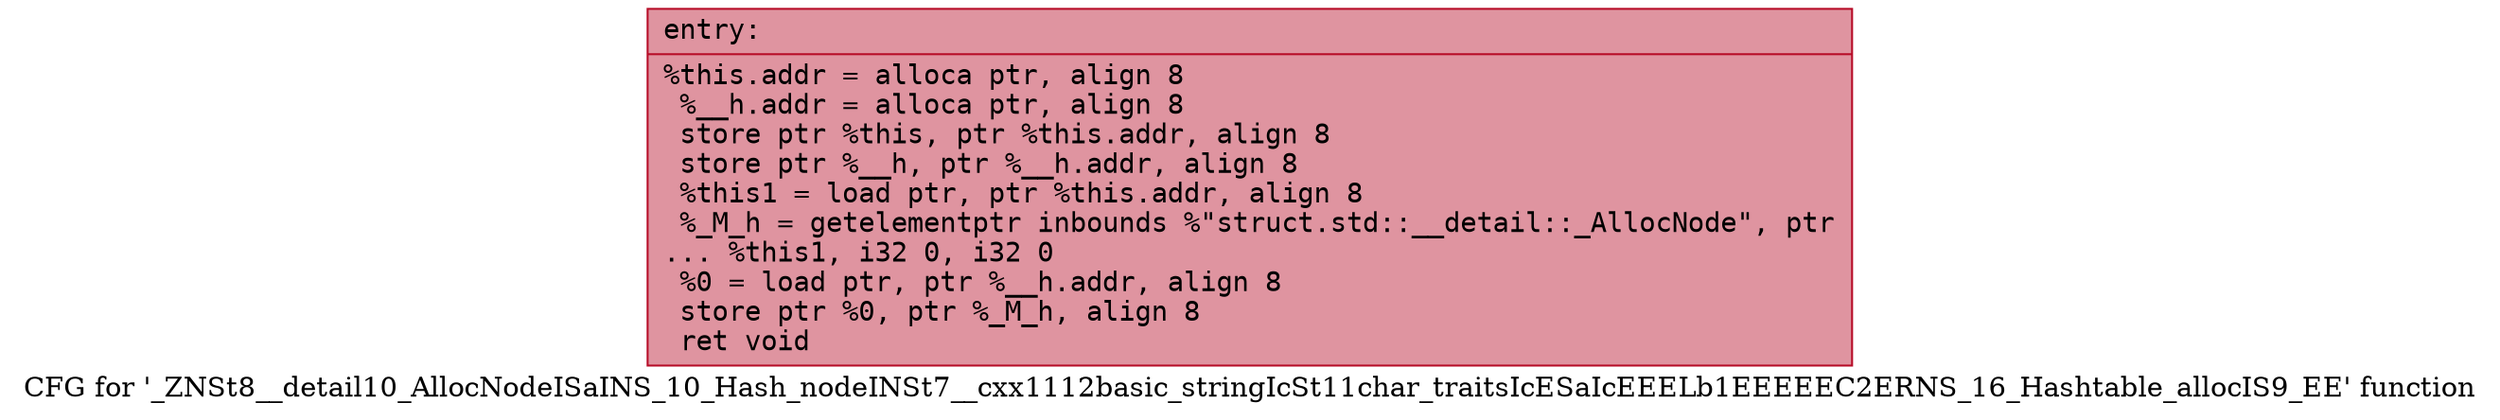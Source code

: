 digraph "CFG for '_ZNSt8__detail10_AllocNodeISaINS_10_Hash_nodeINSt7__cxx1112basic_stringIcSt11char_traitsIcESaIcEEELb1EEEEEC2ERNS_16_Hashtable_allocIS9_EE' function" {
	label="CFG for '_ZNSt8__detail10_AllocNodeISaINS_10_Hash_nodeINSt7__cxx1112basic_stringIcSt11char_traitsIcESaIcEEELb1EEEEEC2ERNS_16_Hashtable_allocIS9_EE' function";

	Node0x55c7e09c7740 [shape=record,color="#b70d28ff", style=filled, fillcolor="#b70d2870" fontname="Courier",label="{entry:\l|  %this.addr = alloca ptr, align 8\l  %__h.addr = alloca ptr, align 8\l  store ptr %this, ptr %this.addr, align 8\l  store ptr %__h, ptr %__h.addr, align 8\l  %this1 = load ptr, ptr %this.addr, align 8\l  %_M_h = getelementptr inbounds %\"struct.std::__detail::_AllocNode\", ptr\l... %this1, i32 0, i32 0\l  %0 = load ptr, ptr %__h.addr, align 8\l  store ptr %0, ptr %_M_h, align 8\l  ret void\l}"];
}
